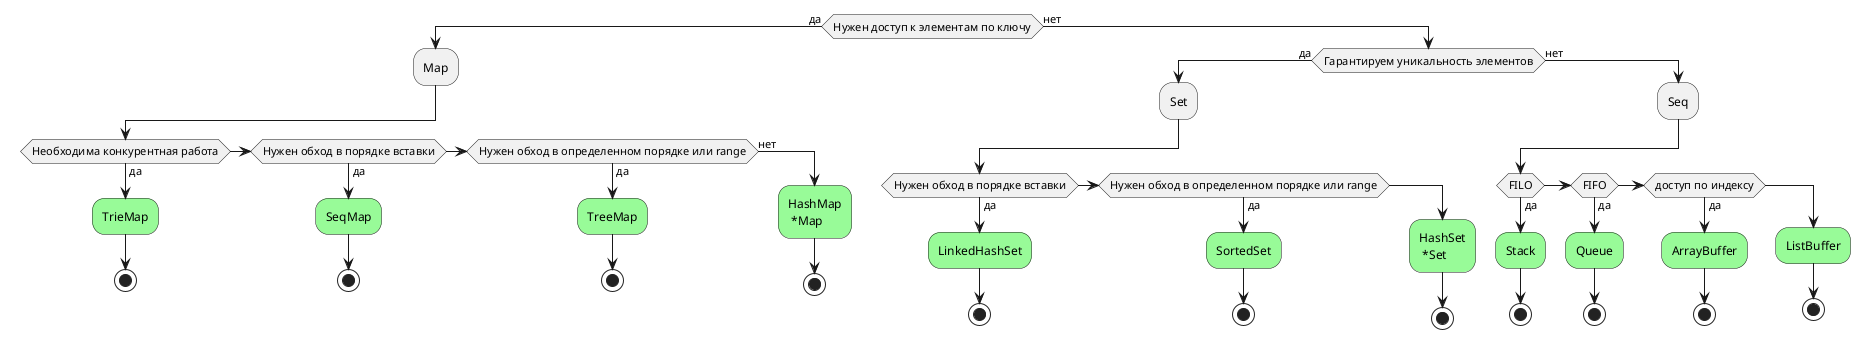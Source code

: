 @startuml
    if(Нужен доступ к элементам по ключу) then (да)
        :Map;
        if(Необходима конкурентная работа) then (да)
            #PaleGreen:TrieMap;
            stop
        else if(Нужен обход в порядке вставки) then (да)
            #PaleGreen:SeqMap;
            stop
        else if(Нужен обход в определенном порядке или range) then (да)
            #PaleGreen:TreeMap;
            stop
        else (нет)
            #PaleGreen:HashMap\n *Map;
            stop
        endif;
    else (нет)
        if(Гарантируем уникальность элементов) then (да)
            :Set;
            if(Нужен обход в порядке вставки) then (да)
                #PaleGreen:LinkedHashSet;
                stop
            else if(Нужен обход в определенном порядке или range) then (да)
                #PaleGreen:SortedSet;
                stop
            else
                #PaleGreen:HashSet\n *Set;
                stop
            endif;
        else (нет)
            :Seq;
            if(FILO) then (да)
                #PaleGreen:Stack;
                stop
            else if(FIFO) then (да)
                #PaleGreen:Queue;
                stop
            else if(доступ по индексу) then (да)
                #PaleGreen:ArrayBuffer;
                stop
            else
                #PaleGreen:ListBuffer;
                stop
            endif;
        endif;
    endif;
@enduml
